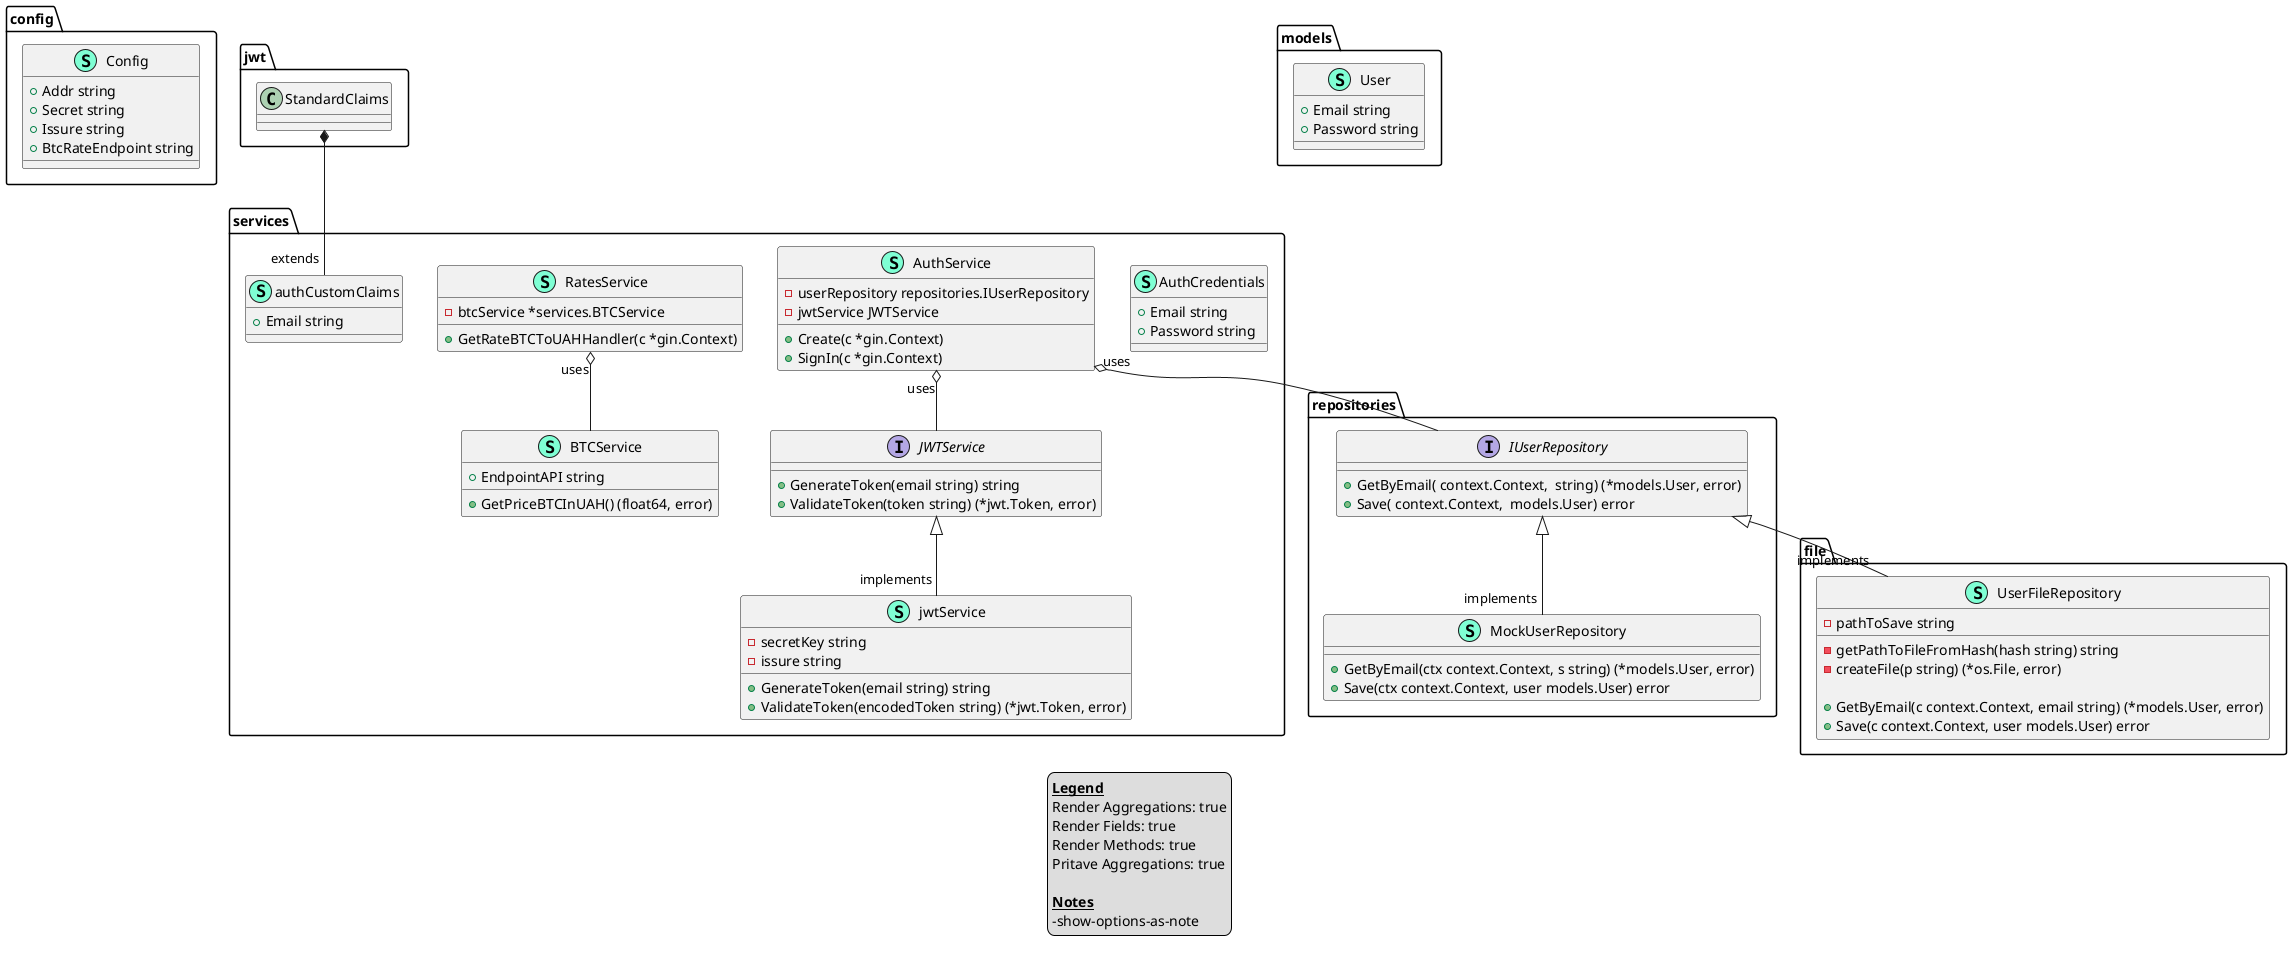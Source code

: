 @startuml
legend
<u><b>Legend</b></u>
Render Aggregations: true
Render Fields: true
Render Methods: true
Pritave Aggregations: true

<b><u>Notes</u></b>
-show-options-as-note
end legend
namespace config {
    class Config << (S,Aquamarine) >> {
        + Addr string
        + Secret string
        + Issure string
        + BtcRateEndpoint string

    }
}



namespace file {
    class UserFileRepository << (S,Aquamarine) >> {
        - pathToSave string

        - getPathToFileFromHash(hash string) string
        - createFile(p string) (*os.File, error)

        + GetByEmail(c context.Context, email string) (*models.User, error)
        + Save(c context.Context, user models.User) error

    }
}

"repositories.IUserRepository" <|-- "implements""file.UserFileRepository"


namespace models {
    class User << (S,Aquamarine) >> {
        + Email string
        + Password string

    }
}



namespace repositories {
    interface IUserRepository  {
        + GetByEmail( context.Context,  string) (*models.User, error)
        + Save( context.Context,  models.User) error

    }
    class MockUserRepository << (S,Aquamarine) >> {
        + GetByEmail(ctx context.Context, s string) (*models.User, error)
        + Save(ctx context.Context, user models.User) error

    }
}

"repositories.IUserRepository" <|-- "implements""repositories.MockUserRepository"


namespace services {
    class AuthCredentials << (S,Aquamarine) >> {
        + Email string
        + Password string

    }
    class AuthService << (S,Aquamarine) >> {
        - userRepository repositories.IUserRepository
        - jwtService JWTService

        + Create(c *gin.Context) 
        + SignIn(c *gin.Context) 

    }
    class BTCService << (S,Aquamarine) >> {
        + EndpointAPI string

        + GetPriceBTCInUAH() (float64, error)

    }
    interface JWTService  {
        + GenerateToken(email string) string
        + ValidateToken(token string) (*jwt.Token, error)

    }
    class RatesService << (S,Aquamarine) >> {
        - btcService *services.BTCService

        + GetRateBTCToUAHHandler(c *gin.Context) 

    }
    class authCustomClaims << (S,Aquamarine) >> {
        + Email string

    }
    class jwtService << (S,Aquamarine) >> {
        - secretKey string
        - issure string

        + GenerateToken(email string) string
        + ValidateToken(encodedToken string) (*jwt.Token, error)

    }
}
"jwt.StandardClaims" *-- "extends""services.authCustomClaims"

"services.JWTService" <|-- "implements""services.jwtService"

"services.AuthService""uses" o-- "repositories.IUserRepository"
"services.AuthService""uses" o-- "services.JWTService"
"services.RatesService""uses" o-- "services.BTCService"

@enduml
